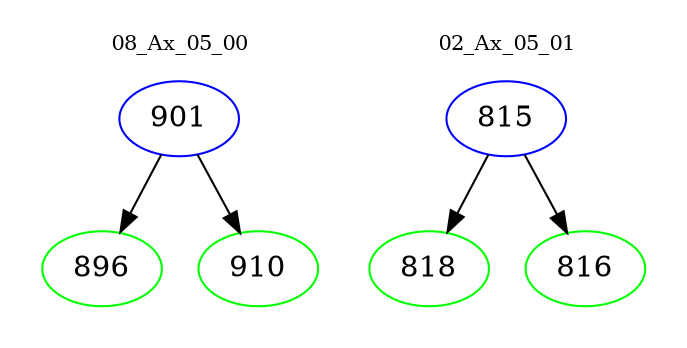 digraph{
subgraph cluster_0 {
color = white
label = "08_Ax_05_00";
fontsize=10;
T0_901 [label="901", color="blue"]
T0_901 -> T0_896 [color="black"]
T0_896 [label="896", color="green"]
T0_901 -> T0_910 [color="black"]
T0_910 [label="910", color="green"]
}
subgraph cluster_1 {
color = white
label = "02_Ax_05_01";
fontsize=10;
T1_815 [label="815", color="blue"]
T1_815 -> T1_818 [color="black"]
T1_818 [label="818", color="green"]
T1_815 -> T1_816 [color="black"]
T1_816 [label="816", color="green"]
}
}

